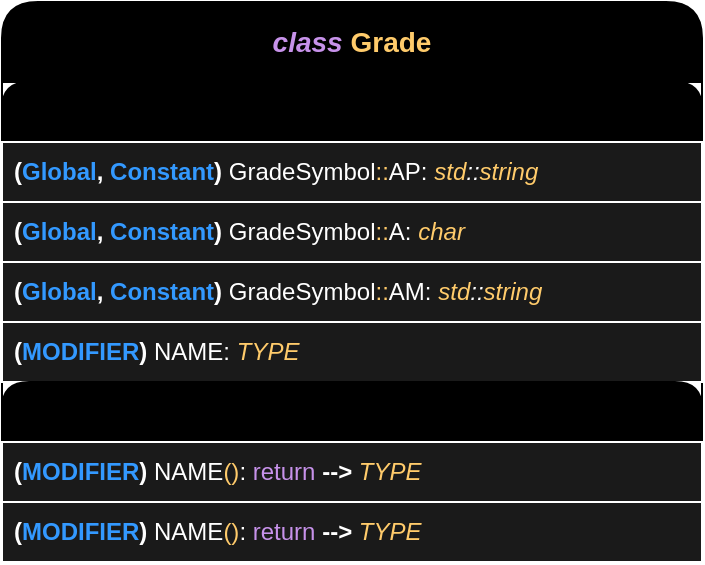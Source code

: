 <mxfile version="24.4.0" type="device">
  <diagram name="Page-1" id="bu61OYsvoguROMBlXTo7">
    <mxGraphModel dx="430" dy="82" grid="1" gridSize="10" guides="1" tooltips="1" connect="1" arrows="1" fold="1" page="0" pageScale="1" pageWidth="1100" pageHeight="850" math="0" shadow="0">
      <root>
        <mxCell id="0" />
        <mxCell id="1" parent="0" />
        <mxCell id="NcZzDJtGZ6VRvpySM8Dh-1" value="&lt;b&gt;&lt;font style=&quot;font-size: 14px;&quot;&gt;&lt;i style=&quot;&quot;&gt;&lt;font color=&quot;#c792ea&quot;&gt;class&lt;/font&gt;&lt;/i&gt; &lt;font color=&quot;#ffcb6b&quot;&gt;Grade&lt;/font&gt;&lt;/font&gt;&lt;/b&gt;" style="swimlane;fontStyle=0;childLayout=stackLayout;horizontal=1;startSize=40;horizontalStack=0;resizeParent=1;resizeParentMax=0;resizeLast=0;collapsible=1;marginBottom=0;whiteSpace=wrap;html=1;swimlaneLine=1;rounded=1;shadow=0;glass=0;fillColor=#000000;movable=1;resizable=1;rotatable=1;deletable=1;editable=1;locked=0;connectable=1;" vertex="1" parent="1">
          <mxGeometry x="410" y="400" width="350" height="280" as="geometry">
            <mxRectangle x="140" y="110" width="120" height="30" as="alternateBounds" />
          </mxGeometry>
        </mxCell>
        <mxCell id="NcZzDJtGZ6VRvpySM8Dh-2" value="&lt;span style=&quot;font-size: 14px;&quot;&gt;&lt;b style=&quot;&quot;&gt;&lt;i style=&quot;&quot;&gt;[ Attributes ]&lt;/i&gt;&lt;/b&gt;&lt;/span&gt;" style="swimlane;fontStyle=0;childLayout=stackLayout;horizontal=1;startSize=30;horizontalStack=0;resizeParent=1;resizeParentMax=0;resizeLast=0;collapsible=1;marginBottom=0;whiteSpace=wrap;html=1;swimlaneLine=1;rounded=1;shadow=0;glass=0;fillColor=#000000;" vertex="1" parent="NcZzDJtGZ6VRvpySM8Dh-1">
          <mxGeometry y="40" width="350" height="150" as="geometry">
            <mxRectangle x="140" y="110" width="120" height="30" as="alternateBounds" />
          </mxGeometry>
        </mxCell>
        <mxCell id="NcZzDJtGZ6VRvpySM8Dh-3" value="&lt;b&gt;&lt;font color=&quot;#ffffff&quot;&gt;(&lt;/font&gt;&lt;/b&gt;&lt;b style=&quot;&quot;&gt;&lt;font color=&quot;#3399ff&quot;&gt;Global&lt;/font&gt;&lt;font color=&quot;#ffffff&quot;&gt;,&lt;/font&gt;&lt;font color=&quot;#3399ff&quot;&gt; Constant&lt;/font&gt;&lt;/b&gt;&lt;b&gt;&lt;font color=&quot;#ffffff&quot;&gt;)&lt;/font&gt;&lt;/b&gt; &lt;font color=&quot;#ffffff&quot;&gt;GradeSymbol&lt;/font&gt;&lt;font color=&quot;#ffcb6b&quot;&gt;::&lt;/font&gt;&lt;font color=&quot;#ffffff&quot;&gt;AP:&lt;/font&gt; &lt;i style=&quot;&quot;&gt;&lt;font color=&quot;#ffcb6b&quot;&gt;std&lt;/font&gt;&lt;font color=&quot;#ffffff&quot;&gt;::&lt;/font&gt;&lt;font color=&quot;#ffcb6b&quot;&gt;string&amp;nbsp;&lt;/font&gt;&lt;/i&gt;" style="text;strokeColor=#FFFFFF;fillColor=#1A1A1A;align=left;verticalAlign=middle;spacingLeft=4;spacingRight=4;overflow=hidden;points=[[0,0.5],[1,0.5]];portConstraint=eastwest;rotatable=0;whiteSpace=wrap;html=1;fontColor=#333333;" vertex="1" parent="NcZzDJtGZ6VRvpySM8Dh-2">
          <mxGeometry y="30" width="350" height="30" as="geometry" />
        </mxCell>
        <mxCell id="NcZzDJtGZ6VRvpySM8Dh-10" value="&lt;b&gt;&lt;font color=&quot;#ffffff&quot;&gt;(&lt;/font&gt;&lt;/b&gt;&lt;b style=&quot;&quot;&gt;&lt;font color=&quot;#3399ff&quot;&gt;Global&lt;/font&gt;&lt;font color=&quot;#ffffff&quot;&gt;,&lt;/font&gt;&lt;font color=&quot;#3399ff&quot;&gt; Constant&lt;/font&gt;&lt;/b&gt;&lt;b&gt;&lt;font color=&quot;#ffffff&quot;&gt;)&lt;/font&gt;&lt;/b&gt; &lt;font color=&quot;#ffffff&quot;&gt;GradeSymbol&lt;/font&gt;&lt;font color=&quot;#ffcb6b&quot;&gt;::&lt;/font&gt;&lt;font color=&quot;#ffffff&quot;&gt;A:&lt;/font&gt; &lt;i style=&quot;&quot;&gt;&lt;font color=&quot;#ffcb6b&quot;&gt;char&lt;/font&gt;&lt;font color=&quot;#ffcb6b&quot;&gt;&amp;nbsp;&lt;/font&gt;&lt;/i&gt;" style="text;strokeColor=#FFFFFF;fillColor=#1A1A1A;align=left;verticalAlign=middle;spacingLeft=4;spacingRight=4;overflow=hidden;points=[[0,0.5],[1,0.5]];portConstraint=eastwest;rotatable=0;whiteSpace=wrap;html=1;fontColor=#333333;" vertex="1" parent="NcZzDJtGZ6VRvpySM8Dh-2">
          <mxGeometry y="60" width="350" height="30" as="geometry" />
        </mxCell>
        <mxCell id="NcZzDJtGZ6VRvpySM8Dh-11" value="&lt;b&gt;&lt;font color=&quot;#ffffff&quot;&gt;(&lt;/font&gt;&lt;/b&gt;&lt;b style=&quot;&quot;&gt;&lt;font color=&quot;#3399ff&quot;&gt;Global&lt;/font&gt;&lt;font color=&quot;#ffffff&quot;&gt;,&lt;/font&gt;&lt;font color=&quot;#3399ff&quot;&gt; Constant&lt;/font&gt;&lt;/b&gt;&lt;b&gt;&lt;font color=&quot;#ffffff&quot;&gt;)&lt;/font&gt;&lt;/b&gt; &lt;font color=&quot;#ffffff&quot;&gt;GradeSymbol&lt;/font&gt;&lt;font color=&quot;#ffcb6b&quot;&gt;::&lt;/font&gt;&lt;font color=&quot;#ffffff&quot;&gt;AM:&lt;/font&gt; &lt;i style=&quot;&quot;&gt;&lt;font color=&quot;#ffcb6b&quot;&gt;std&lt;/font&gt;&lt;font color=&quot;#ffffff&quot;&gt;::&lt;/font&gt;&lt;font color=&quot;#ffcb6b&quot;&gt;string&amp;nbsp;&lt;/font&gt;&lt;/i&gt;" style="text;strokeColor=#FFFFFF;fillColor=#1A1A1A;align=left;verticalAlign=middle;spacingLeft=4;spacingRight=4;overflow=hidden;points=[[0,0.5],[1,0.5]];portConstraint=eastwest;rotatable=0;whiteSpace=wrap;html=1;fontColor=#333333;" vertex="1" parent="NcZzDJtGZ6VRvpySM8Dh-2">
          <mxGeometry y="90" width="350" height="30" as="geometry" />
        </mxCell>
        <mxCell id="NcZzDJtGZ6VRvpySM8Dh-4" value="&lt;b&gt;&lt;font color=&quot;#ffffff&quot;&gt;(&lt;/font&gt;&lt;/b&gt;&lt;font color=&quot;#3399ff&quot;&gt;&lt;b&gt;MODIFIER&lt;/b&gt;&lt;/font&gt;&lt;b&gt;&lt;font color=&quot;#ffffff&quot;&gt;)&lt;/font&gt;&lt;/b&gt; &lt;font color=&quot;#ffffff&quot;&gt;NAME:&lt;/font&gt; &lt;i style=&quot;&quot;&gt;&lt;font color=&quot;#ffcb6b&quot;&gt;TYPE&lt;/font&gt;&lt;/i&gt;" style="text;strokeColor=#FFFFFF;fillColor=#1A1A1A;align=left;verticalAlign=middle;spacingLeft=4;spacingRight=4;overflow=hidden;points=[[0,0.5],[1,0.5]];portConstraint=eastwest;rotatable=0;whiteSpace=wrap;html=1;fontColor=#333333;" vertex="1" parent="NcZzDJtGZ6VRvpySM8Dh-2">
          <mxGeometry y="120" width="350" height="30" as="geometry" />
        </mxCell>
        <mxCell id="NcZzDJtGZ6VRvpySM8Dh-5" value="&lt;span style=&quot;font-size: 14px;&quot;&gt;&lt;b style=&quot;&quot;&gt;&lt;i style=&quot;&quot;&gt;[ Methods ]&lt;/i&gt;&lt;/b&gt;&lt;/span&gt;" style="swimlane;fontStyle=0;childLayout=stackLayout;horizontal=1;startSize=30;horizontalStack=0;resizeParent=1;resizeParentMax=0;resizeLast=0;collapsible=1;marginBottom=0;whiteSpace=wrap;html=1;swimlaneLine=1;rounded=1;shadow=0;glass=0;fillColor=#000000;" vertex="1" parent="NcZzDJtGZ6VRvpySM8Dh-1">
          <mxGeometry y="190" width="350" height="90" as="geometry">
            <mxRectangle x="140" y="110" width="120" height="30" as="alternateBounds" />
          </mxGeometry>
        </mxCell>
        <mxCell id="NcZzDJtGZ6VRvpySM8Dh-6" value="&lt;b&gt;&lt;font color=&quot;#ffffff&quot;&gt;(&lt;/font&gt;&lt;/b&gt;&lt;font color=&quot;#3399ff&quot;&gt;&lt;b&gt;MODIFIER&lt;/b&gt;&lt;/font&gt;&lt;b&gt;&lt;font color=&quot;#ffffff&quot;&gt;)&lt;/font&gt;&lt;/b&gt; &lt;font color=&quot;#ffffff&quot;&gt;NAME&lt;/font&gt;&lt;font color=&quot;#ffcb6b&quot;&gt;()&lt;/font&gt;&lt;font color=&quot;#ffffff&quot;&gt;:&lt;/font&gt; &lt;font color=&quot;#c792ea&quot;&gt;return&lt;/font&gt; &lt;b&gt;&lt;font color=&quot;#ffffff&quot;&gt;--&amp;gt;&lt;/font&gt;&lt;/b&gt;&amp;nbsp;&lt;i style=&quot;&quot;&gt;&lt;font color=&quot;#ffcb6b&quot;&gt;TYPE&lt;/font&gt;&lt;/i&gt;" style="text;strokeColor=#FFFFFF;fillColor=#1A1A1A;align=left;verticalAlign=middle;spacingLeft=4;spacingRight=4;overflow=hidden;points=[[0,0.5],[1,0.5]];portConstraint=eastwest;rotatable=0;whiteSpace=wrap;html=1;fontColor=#333333;" vertex="1" parent="NcZzDJtGZ6VRvpySM8Dh-5">
          <mxGeometry y="30" width="350" height="30" as="geometry" />
        </mxCell>
        <mxCell id="NcZzDJtGZ6VRvpySM8Dh-7" value="&lt;b&gt;&lt;font color=&quot;#ffffff&quot;&gt;(&lt;/font&gt;&lt;/b&gt;&lt;font color=&quot;#3399ff&quot;&gt;&lt;b&gt;MODIFIER&lt;/b&gt;&lt;/font&gt;&lt;b&gt;&lt;font color=&quot;#ffffff&quot;&gt;)&lt;/font&gt;&lt;/b&gt; &lt;font color=&quot;#ffffff&quot;&gt;NAME&lt;/font&gt;&lt;font color=&quot;#ffcb6b&quot;&gt;()&lt;/font&gt;&lt;font color=&quot;#ffffff&quot;&gt;:&lt;/font&gt; &lt;font color=&quot;#c792ea&quot;&gt;return&lt;/font&gt; &lt;b&gt;&lt;font color=&quot;#ffffff&quot;&gt;--&amp;gt;&lt;/font&gt;&lt;/b&gt;&amp;nbsp;&lt;i style=&quot;&quot;&gt;&lt;font color=&quot;#ffcb6b&quot;&gt;TYPE&lt;/font&gt;&lt;/i&gt;" style="text;strokeColor=#FFFFFF;fillColor=#1A1A1A;align=left;verticalAlign=middle;spacingLeft=4;spacingRight=4;overflow=hidden;points=[[0,0.5],[1,0.5]];portConstraint=eastwest;rotatable=0;whiteSpace=wrap;html=1;fontColor=#333333;" vertex="1" parent="NcZzDJtGZ6VRvpySM8Dh-5">
          <mxGeometry y="60" width="350" height="30" as="geometry" />
        </mxCell>
      </root>
    </mxGraphModel>
  </diagram>
</mxfile>
